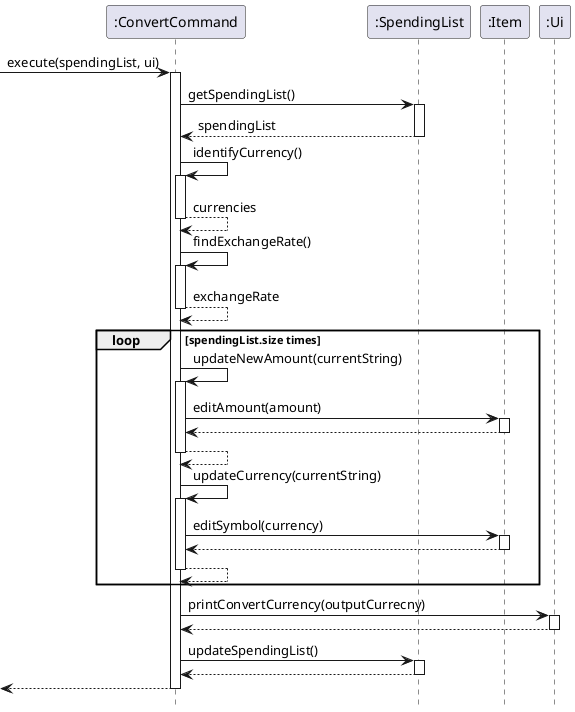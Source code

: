 @startuml
hide footbox
->":ConvertCommand":execute(spendingList, ui)
activate ":ConvertCommand"
":ConvertCommand"->":SpendingList":getSpendingList()
activate ":SpendingList"
":SpendingList"-->":ConvertCommand":spendingList
deactivate ":SpendingList"
":ConvertCommand"->":ConvertCommand":identifyCurrency()
activate ":ConvertCommand"
":ConvertCommand"-->":ConvertCommand":currencies
deactivate ":ConvertCommand"
":ConvertCommand"->":ConvertCommand":findExchangeRate()
activate ":ConvertCommand"
":ConvertCommand"-->":ConvertCommand":exchangeRate
deactivate ":ConvertCommand"
loop spendingList.size times
":ConvertCommand"->":ConvertCommand":updateNewAmount(currentString)
activate ":ConvertCommand"
":ConvertCommand"->":Item":editAmount(amount)
activate ":Item"
":Item"-->":ConvertCommand":
deactivate ":Item"
":ConvertCommand"-->":ConvertCommand":
deactivate ":ConvertCommand"
":ConvertCommand"->":ConvertCommand":updateCurrency(currentString)
activate ":ConvertCommand"
":ConvertCommand"->":Item":editSymbol(currency)
activate ":Item"
":Item"-->":ConvertCommand":
deactivate ":Item"
":ConvertCommand"-->":ConvertCommand":
deactivate ":ConvertCommand"
end
":ConvertCommand"->":Ui":printConvertCurrency(outputCurrecny)
activate ":Ui"
":Ui"-->":ConvertCommand":
deactivate ":Ui"
":ConvertCommand"->":SpendingList":updateSpendingList()
activate ":SpendingList"
":SpendingList"-->":ConvertCommand":
deactivate ":SpendingList"
<--":ConvertCommand"
deactivate ":ConvertCommand"
@enduml